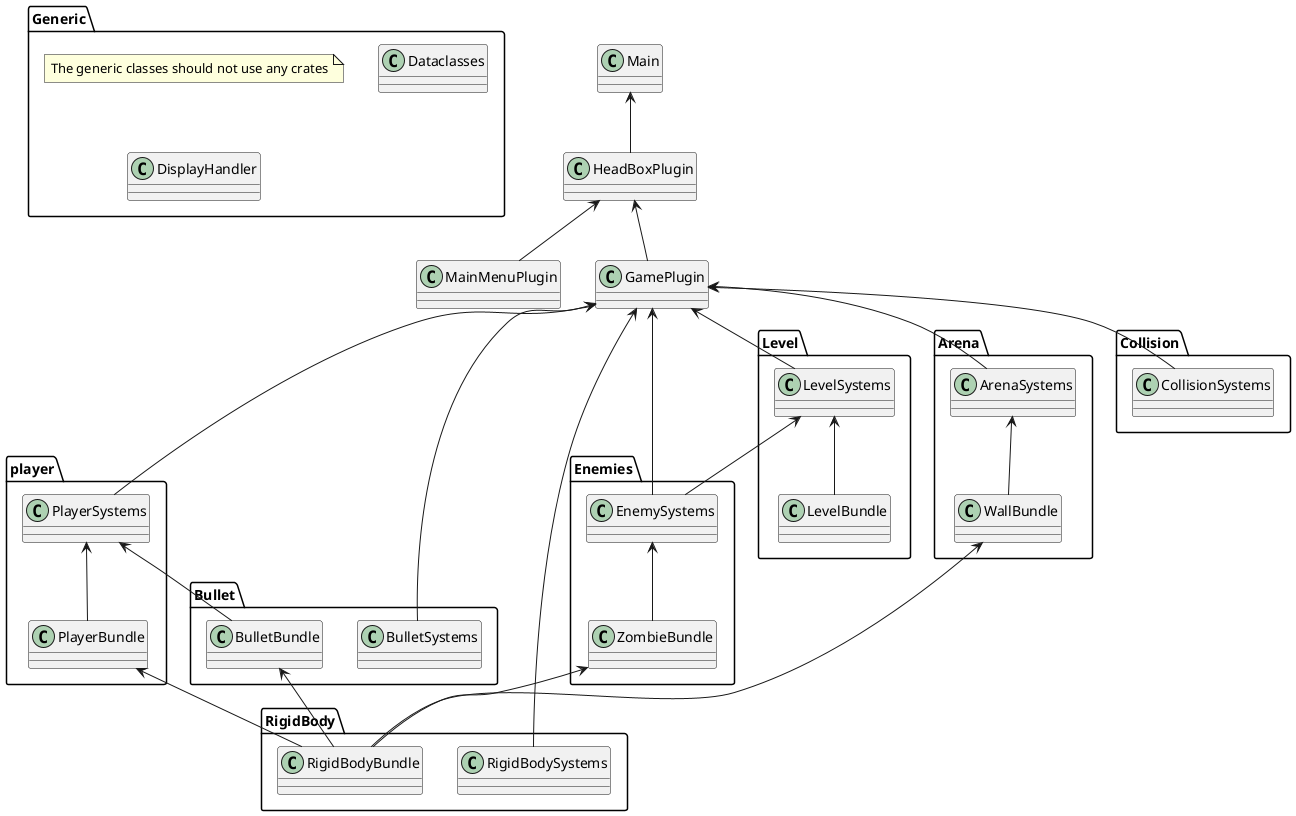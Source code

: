 @startuml
class Main
class HeadBoxPlugin
class MainMenuPlugin
class GamePlugin


package Generic {
    note "The generic classes should not use any crates" as N1
    class Dataclasses
    class DisplayHandler
}

package player {
    class PlayerSystems
    class PlayerBundle
}

package Bullet {
    class BulletBundle
    class BulletSystems
}

package Enemies {
    class EnemySystems
    class ZombieBundle
}
package Collision {
    class CollisionSystems
}
package Arena{
    class WallBundle
    class ArenaSystems
}
package Level{
    class LevelBundle
    class LevelSystems
}
package RigidBody {
    class RigidBodyBundle
    class RigidBodySystems
}

Main <-- HeadBoxPlugin

HeadBoxPlugin <-- MainMenuPlugin
HeadBoxPlugin <-- GamePlugin

GamePlugin <-- PlayerSystems
PlayerSystems <-- PlayerBundle

GamePlugin <-- BulletSystems
PlayerSystems <-- BulletBundle

GamePlugin <-- EnemySystems
EnemySystems <-- ZombieBundle

GamePlugin <-- CollisionSystems

GamePlugin <-- ArenaSystems
ArenaSystems <-- WallBundle

GamePlugin <-- LevelSystems
LevelSystems <-- LevelBundle
LevelSystems <-- EnemySystems

GamePlugin <-- RigidBodySystems
WallBundle <-- RigidBodyBundle
ZombieBundle <-- RigidBodyBundle
BulletBundle <-- RigidBodyBundle
PlayerBundle <-- RigidBodyBundle
@enduml
